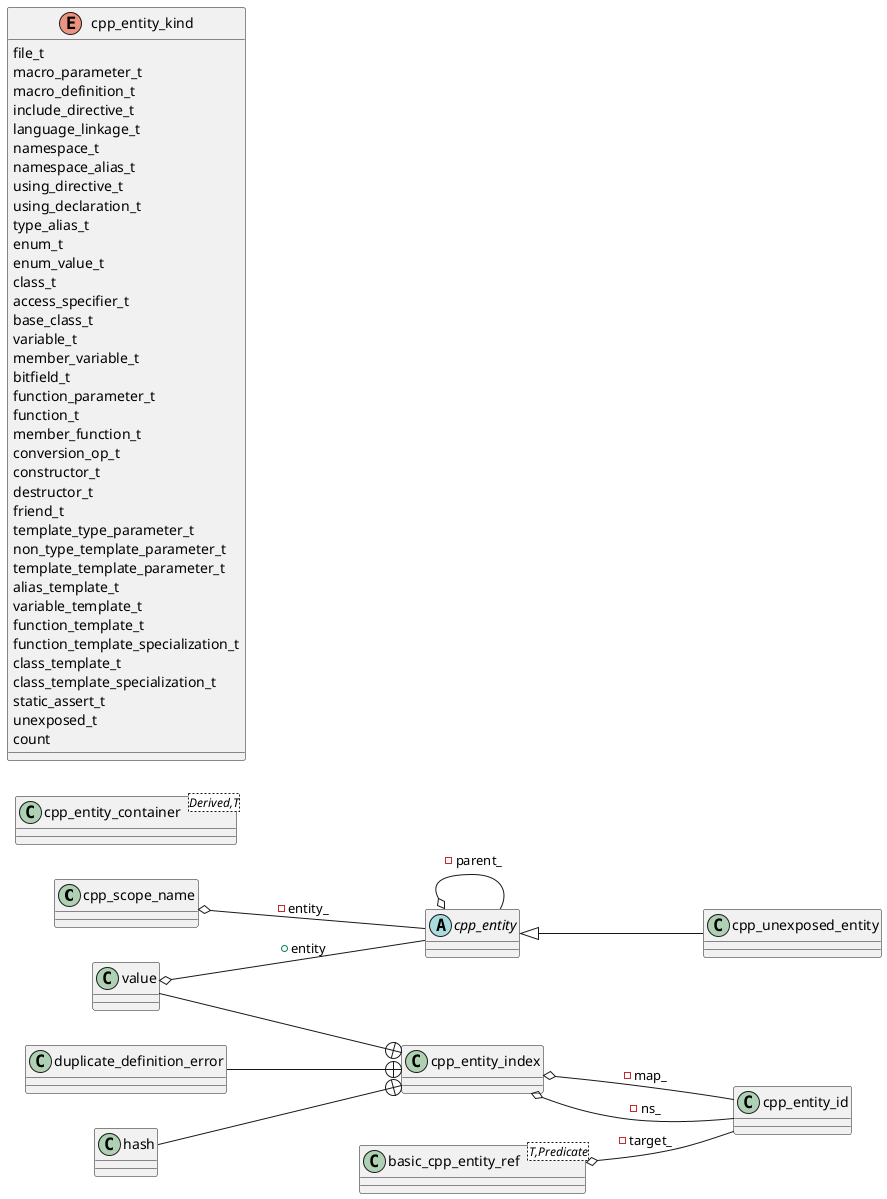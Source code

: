 @startuml
left to right direction
class "cpp_scope_name" as C_0000000176
class C_0000000176 [[https://github.com/foonathan/cppast/blob/19cbc378f8a6b3fe7d04b309784a3a0920de9e75/include/cppast/cpp_entity.hpp#L22{The name of a scope. It is a combination of a name and optional template parameters.}]] {
}
abstract "cpp_entity" as C_0000000186
abstract C_0000000186 [[https://github.com/foonathan/cppast/blob/19cbc378f8a6b3fe7d04b309784a3a0920de9e75/include/cppast/cpp_entity.hpp#L47{The base class for all entities in the C++ AST.}]] {
}
class "cpp_unexposed_entity" as C_0000000204
class C_0000000204 [[https://github.com/foonathan/cppast/blob/19cbc378f8a6b3fe7d04b309784a3a0920de9e75/include/cppast/cpp_entity.hpp#L187{A [cppast::cpp_entity]() that isn't exposed directly. The only information available is the raw source code.}]] {
}
class "cpp_entity_container<Derived,T>" as C_0000000219
class C_0000000219 [[https://github.com/foonathan/cppast/blob/19cbc378f8a6b3fe7d04b309784a3a0920de9e75/include/cppast/cpp_entity_container.hpp#L15{cpp_entity_container}]] {
}
class "cpp_entity_id" as C_0000000229
class C_0000000229 [[https://github.com/foonathan/cppast/blob/19cbc378f8a6b3fe7d04b309784a3a0920de9e75/include/cppast/cpp_entity_index.hpp#L38{A [ts::strong_typedef]() representing the unique id of a [cppast::cpp_entity](). It is comparable for equality.}]] {
}
class "cpp_entity_index" as C_0000000233
class C_0000000233 [[https://github.com/foonathan/cppast/blob/19cbc378f8a6b3fe7d04b309784a3a0920de9e75/include/cppast/cpp_entity_index.hpp#L58{An index of all [cppast::cpp_entity]() objects created. It maps [cppast::cpp_entity_id]() to references to the [cppast::cpp_entity]() objects.}]] {
}
class "duplicate_definition_error" as C_0000000260
class C_0000000260 [[https://github.com/foonathan/cppast/blob/19cbc378f8a6b3fe7d04b309784a3a0920de9e75/include/cppast/cpp_entity_index.hpp#L62{Exception thrown on duplicate entity definition.}]] {
}
class "hash" as C_0000000264
class C_0000000264 [[https://github.com/foonathan/cppast/blob/19cbc378f8a6b3fe7d04b309784a3a0920de9e75/include/cppast/cpp_entity_index.hpp#L116{hash}]] {
}
class "value" as C_0000000270
class C_0000000270 [[https://github.com/foonathan/cppast/blob/19cbc378f8a6b3fe7d04b309784a3a0920de9e75/include/cppast/cpp_entity_index.hpp#L124{value}]] {
}
enum "cpp_entity_kind" as C_0000000306
enum C_0000000306 [[https://github.com/foonathan/cppast/blob/19cbc378f8a6b3fe7d04b309784a3a0920de9e75/include/cppast/cpp_entity_kind.hpp#L13{All possible kinds of C++ entities.}]] {
file_t
macro_parameter_t
macro_definition_t
include_directive_t
language_linkage_t
namespace_t
namespace_alias_t
using_directive_t
using_declaration_t
type_alias_t
enum_t
enum_value_t
class_t
access_specifier_t
base_class_t
variable_t
member_variable_t
bitfield_t
function_parameter_t
function_t
member_function_t
conversion_op_t
constructor_t
destructor_t
friend_t
template_type_parameter_t
non_type_template_parameter_t
template_template_parameter_t
alias_template_t
variable_template_t
function_template_t
function_template_specialization_t
class_template_t
class_template_specialization_t
static_assert_t
unexposed_t
count
}
class "basic_cpp_entity_ref<T,Predicate>" as C_0000000311
class C_0000000311 [[https://github.com/foonathan/cppast/blob/19cbc378f8a6b3fe7d04b309784a3a0920de9e75/include/cppast/cpp_entity_ref.hpp#L23{basic_cpp_entity_ref}]] {
}
C_0000000176 o-- C_0000000186 : -entity_
C_0000000186 o-- C_0000000186 : -parent_
C_0000000186 <|-- C_0000000204
C_0000000233 o-- C_0000000229 : -map_
C_0000000233 o-- C_0000000229 : -ns_
C_0000000260 --+ C_0000000233
C_0000000264 --+ C_0000000233
C_0000000270 o-- C_0000000186 : +entity
C_0000000270 --+ C_0000000233
C_0000000311 o-- C_0000000229 : -target_
@enduml
